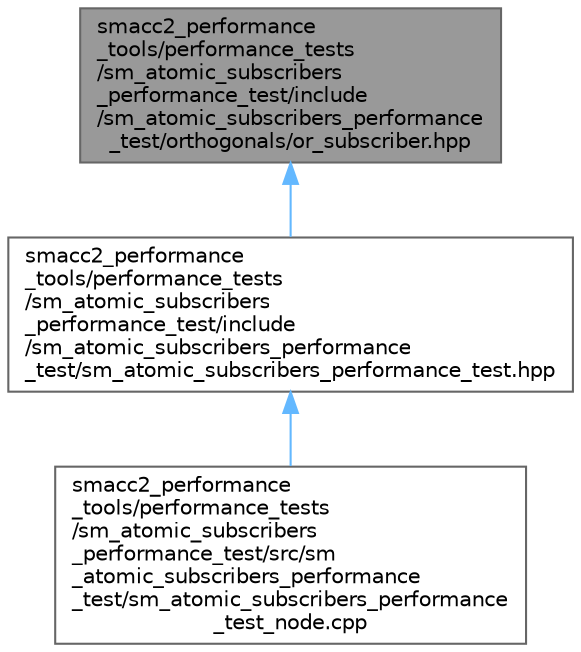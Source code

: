 digraph "smacc2_performance_tools/performance_tests/sm_atomic_subscribers_performance_test/include/sm_atomic_subscribers_performance_test/orthogonals/or_subscriber.hpp"
{
 // LATEX_PDF_SIZE
  bgcolor="transparent";
  edge [fontname=Helvetica,fontsize=10,labelfontname=Helvetica,labelfontsize=10];
  node [fontname=Helvetica,fontsize=10,shape=box,height=0.2,width=0.4];
  Node1 [label="smacc2_performance\l_tools/performance_tests\l/sm_atomic_subscribers\l_performance_test/include\l/sm_atomic_subscribers_performance\l_test/orthogonals/or_subscriber.hpp",height=0.2,width=0.4,color="gray40", fillcolor="grey60", style="filled", fontcolor="black",tooltip=" "];
  Node1 -> Node2 [dir="back",color="steelblue1",style="solid"];
  Node2 [label="smacc2_performance\l_tools/performance_tests\l/sm_atomic_subscribers\l_performance_test/include\l/sm_atomic_subscribers_performance\l_test/sm_atomic_subscribers_performance_test.hpp",height=0.2,width=0.4,color="grey40", fillcolor="white", style="filled",URL="$sm__atomic__subscribers__performance__test_8hpp.html",tooltip=" "];
  Node2 -> Node3 [dir="back",color="steelblue1",style="solid"];
  Node3 [label="smacc2_performance\l_tools/performance_tests\l/sm_atomic_subscribers\l_performance_test/src/sm\l_atomic_subscribers_performance\l_test/sm_atomic_subscribers_performance\l_test_node.cpp",height=0.2,width=0.4,color="grey40", fillcolor="white", style="filled",URL="$sm__atomic__subscribers__performance__test__node_8cpp.html",tooltip=" "];
}
